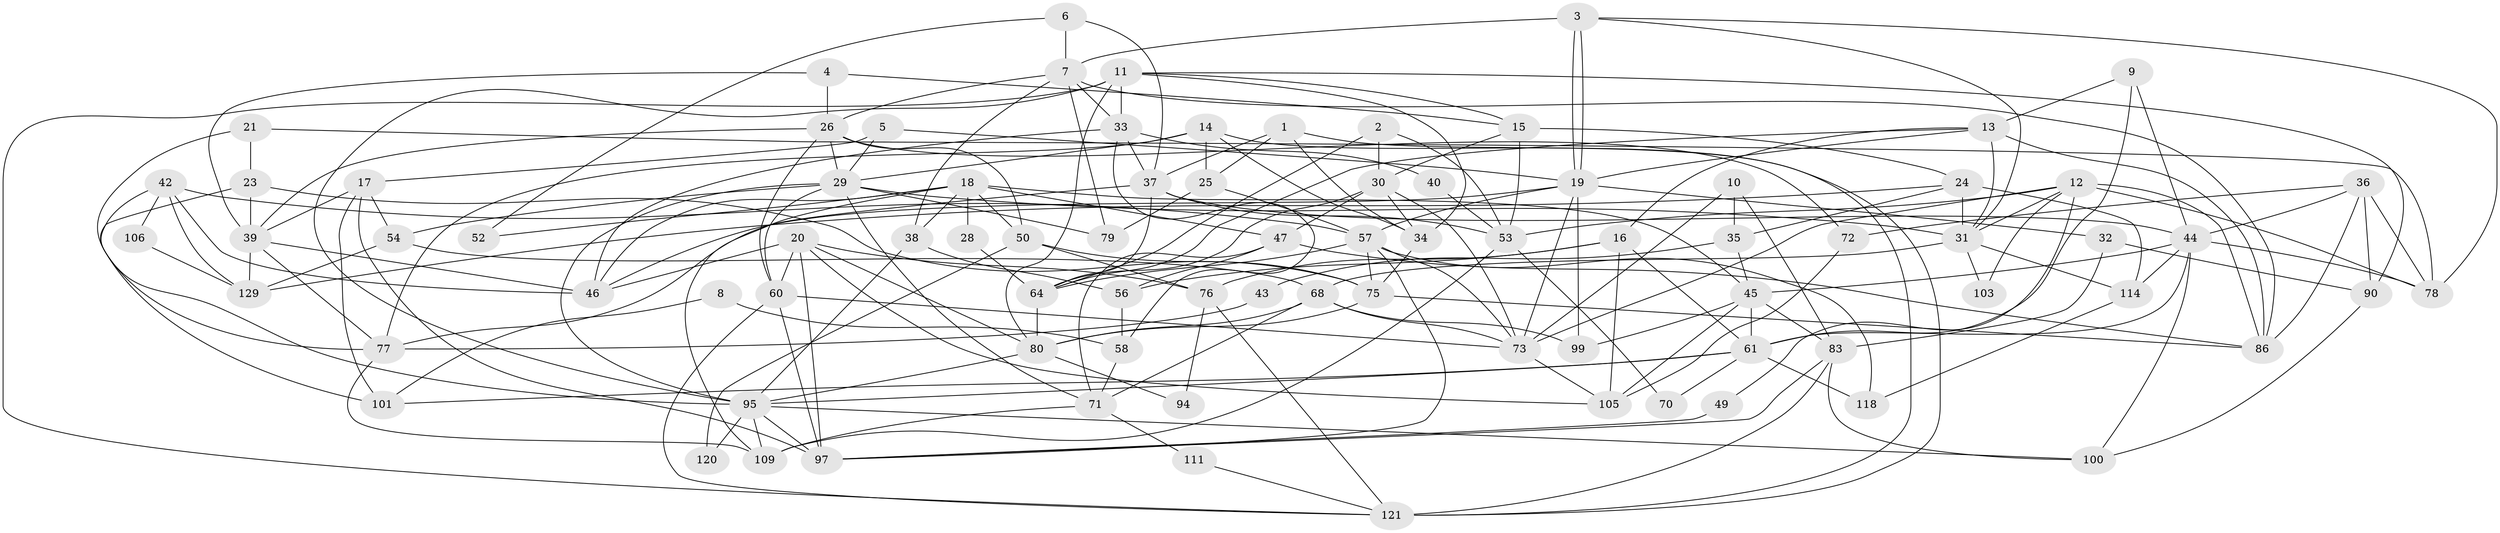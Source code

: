 // original degree distribution, {4: 0.31007751937984496, 3: 0.23255813953488372, 5: 0.21705426356589147, 2: 0.13178294573643412, 9: 0.007751937984496124, 6: 0.06976744186046512, 7: 0.023255813953488372, 8: 0.007751937984496124}
// Generated by graph-tools (version 1.1) at 2025/11/02/27/25 16:11:17]
// undirected, 85 vertices, 210 edges
graph export_dot {
graph [start="1"]
  node [color=gray90,style=filled];
  1;
  2;
  3 [super="+27"];
  4 [super="+48"];
  5;
  6;
  7 [super="+63"];
  8;
  9;
  10;
  11 [super="+116"];
  12 [super="+59"];
  13 [super="+92"];
  14 [super="+115"];
  15 [super="+89"];
  16;
  17 [super="+117"];
  18 [super="+88"];
  19 [super="+91"];
  20 [super="+22"];
  21;
  23 [super="+67"];
  24 [super="+85"];
  25;
  26 [super="+84"];
  28;
  29 [super="+51"];
  30 [super="+65"];
  31 [super="+55"];
  32 [super="+102"];
  33 [super="+112"];
  34 [super="+66"];
  35;
  36 [super="+41"];
  37 [super="+123"];
  38;
  39 [super="+69"];
  40;
  42 [super="+119"];
  43;
  44 [super="+62"];
  45;
  46 [super="+113"];
  47 [super="+107"];
  49;
  50;
  52;
  53;
  54;
  56;
  57 [super="+81"];
  58;
  60 [super="+74"];
  61 [super="+87"];
  64 [super="+125"];
  68 [super="+82"];
  70;
  71 [super="+96"];
  72;
  73;
  75 [super="+104"];
  76 [super="+110"];
  77 [super="+124"];
  78 [super="+122"];
  79;
  80 [super="+127"];
  83 [super="+93"];
  86 [super="+126"];
  90;
  94;
  95 [super="+98"];
  97 [super="+108"];
  99;
  100;
  101;
  103;
  105;
  106;
  109;
  111;
  114;
  118;
  120;
  121 [super="+128"];
  129;
  1 -- 34;
  1 -- 25;
  1 -- 37;
  1 -- 121;
  2 -- 53;
  2 -- 30;
  2 -- 64;
  3 -- 78;
  3 -- 19;
  3 -- 19;
  3 -- 31;
  3 -- 7;
  4 -- 26;
  4 -- 39;
  4 -- 15;
  5 -- 19;
  5 -- 17;
  5 -- 29;
  6 -- 37;
  6 -- 7;
  6 -- 52;
  7 -- 38;
  7 -- 33;
  7 -- 79;
  7 -- 26;
  7 -- 86;
  8 -- 58;
  8 -- 101;
  9 -- 44;
  9 -- 61;
  9 -- 13;
  10 -- 73;
  10 -- 83;
  10 -- 35;
  11 -- 15 [weight=2];
  11 -- 33;
  11 -- 95;
  11 -- 34;
  11 -- 121 [weight=2];
  11 -- 90;
  11 -- 80;
  12 -- 53;
  12 -- 49;
  12 -- 103;
  12 -- 86;
  12 -- 73;
  12 -- 78 [weight=2];
  12 -- 31;
  13 -- 19;
  13 -- 16;
  13 -- 31;
  13 -- 86 [weight=2];
  13 -- 64;
  14 -- 25;
  14 -- 121;
  14 -- 34;
  14 -- 77;
  14 -- 29;
  15 -- 24;
  15 -- 30;
  15 -- 53;
  16 -- 105;
  16 -- 56;
  16 -- 61;
  16 -- 76;
  17 -- 97;
  17 -- 101;
  17 -- 54;
  17 -- 39;
  18 -- 38;
  18 -- 50;
  18 -- 52;
  18 -- 109;
  18 -- 28;
  18 -- 45;
  18 -- 46;
  18 -- 47;
  19 -- 73;
  19 -- 32;
  19 -- 46;
  19 -- 99;
  19 -- 57;
  20 -- 105;
  20 -- 80;
  20 -- 97;
  20 -- 60;
  20 -- 76;
  20 -- 46;
  21 -- 78;
  21 -- 23;
  21 -- 95;
  23 -- 39;
  23 -- 75;
  23 -- 101;
  24 -- 35;
  24 -- 129;
  24 -- 114;
  24 -- 31;
  25 -- 79;
  25 -- 57;
  26 -- 29;
  26 -- 39;
  26 -- 50;
  26 -- 72;
  26 -- 60;
  28 -- 64;
  29 -- 79;
  29 -- 95;
  29 -- 54;
  29 -- 71;
  29 -- 60;
  29 -- 31;
  30 -- 73;
  30 -- 47;
  30 -- 64;
  30 -- 34;
  31 -- 114;
  31 -- 68;
  31 -- 103;
  32 -- 83;
  32 -- 90;
  33 -- 40;
  33 -- 58;
  33 -- 37;
  33 -- 46;
  34 -- 75;
  35 -- 45;
  35 -- 43;
  36 -- 44;
  36 -- 72;
  36 -- 90;
  36 -- 86;
  36 -- 78;
  37 -- 53;
  37 -- 44;
  37 -- 77;
  37 -- 64;
  38 -- 95;
  38 -- 56;
  39 -- 129;
  39 -- 77;
  39 -- 46;
  40 -- 53;
  42 -- 129;
  42 -- 46;
  42 -- 57;
  42 -- 106;
  42 -- 77;
  43 -- 77;
  44 -- 45;
  44 -- 78;
  44 -- 100;
  44 -- 114;
  44 -- 61;
  45 -- 61;
  45 -- 83;
  45 -- 99;
  45 -- 105;
  47 -- 71;
  47 -- 56;
  47 -- 86;
  49 -- 97;
  50 -- 76;
  50 -- 75;
  50 -- 120;
  53 -- 70;
  53 -- 109;
  54 -- 129;
  54 -- 68;
  56 -- 58;
  57 -- 118;
  57 -- 73;
  57 -- 97;
  57 -- 64;
  57 -- 75;
  58 -- 71;
  60 -- 73;
  60 -- 97;
  60 -- 121;
  61 -- 101;
  61 -- 118;
  61 -- 70;
  61 -- 95;
  64 -- 80;
  68 -- 73;
  68 -- 80;
  68 -- 99;
  68 -- 71;
  71 -- 111;
  71 -- 109;
  72 -- 105;
  73 -- 105;
  75 -- 86;
  75 -- 80;
  76 -- 94;
  76 -- 121;
  77 -- 109;
  80 -- 95;
  80 -- 94;
  83 -- 97;
  83 -- 121;
  83 -- 100;
  90 -- 100;
  95 -- 100;
  95 -- 109;
  95 -- 120;
  95 -- 97;
  106 -- 129;
  111 -- 121;
  114 -- 118;
}
